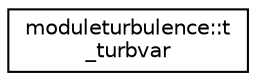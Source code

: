 digraph "Graphical Class Hierarchy"
{
 // LATEX_PDF_SIZE
  edge [fontname="Helvetica",fontsize="10",labelfontname="Helvetica",labelfontsize="10"];
  node [fontname="Helvetica",fontsize="10",shape=record];
  rankdir="LR";
  Node0 [label="moduleturbulence::t\l_turbvar",height=0.2,width=0.4,color="black", fillcolor="white", style="filled",URL="$structmoduleturbulence_1_1t__turbvar.html",tooltip=" "];
}
